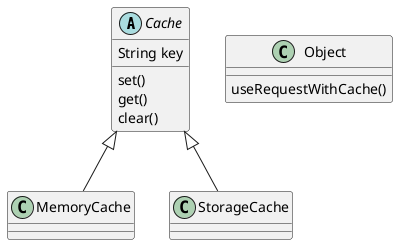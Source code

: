 @startuml

abstract class Cache{
  String key
  set()
  get()
  clear()
}

class MemoryCache extends Cache

class StorageCache extends Cache

Object : useRequestWithCache()
@enduml

